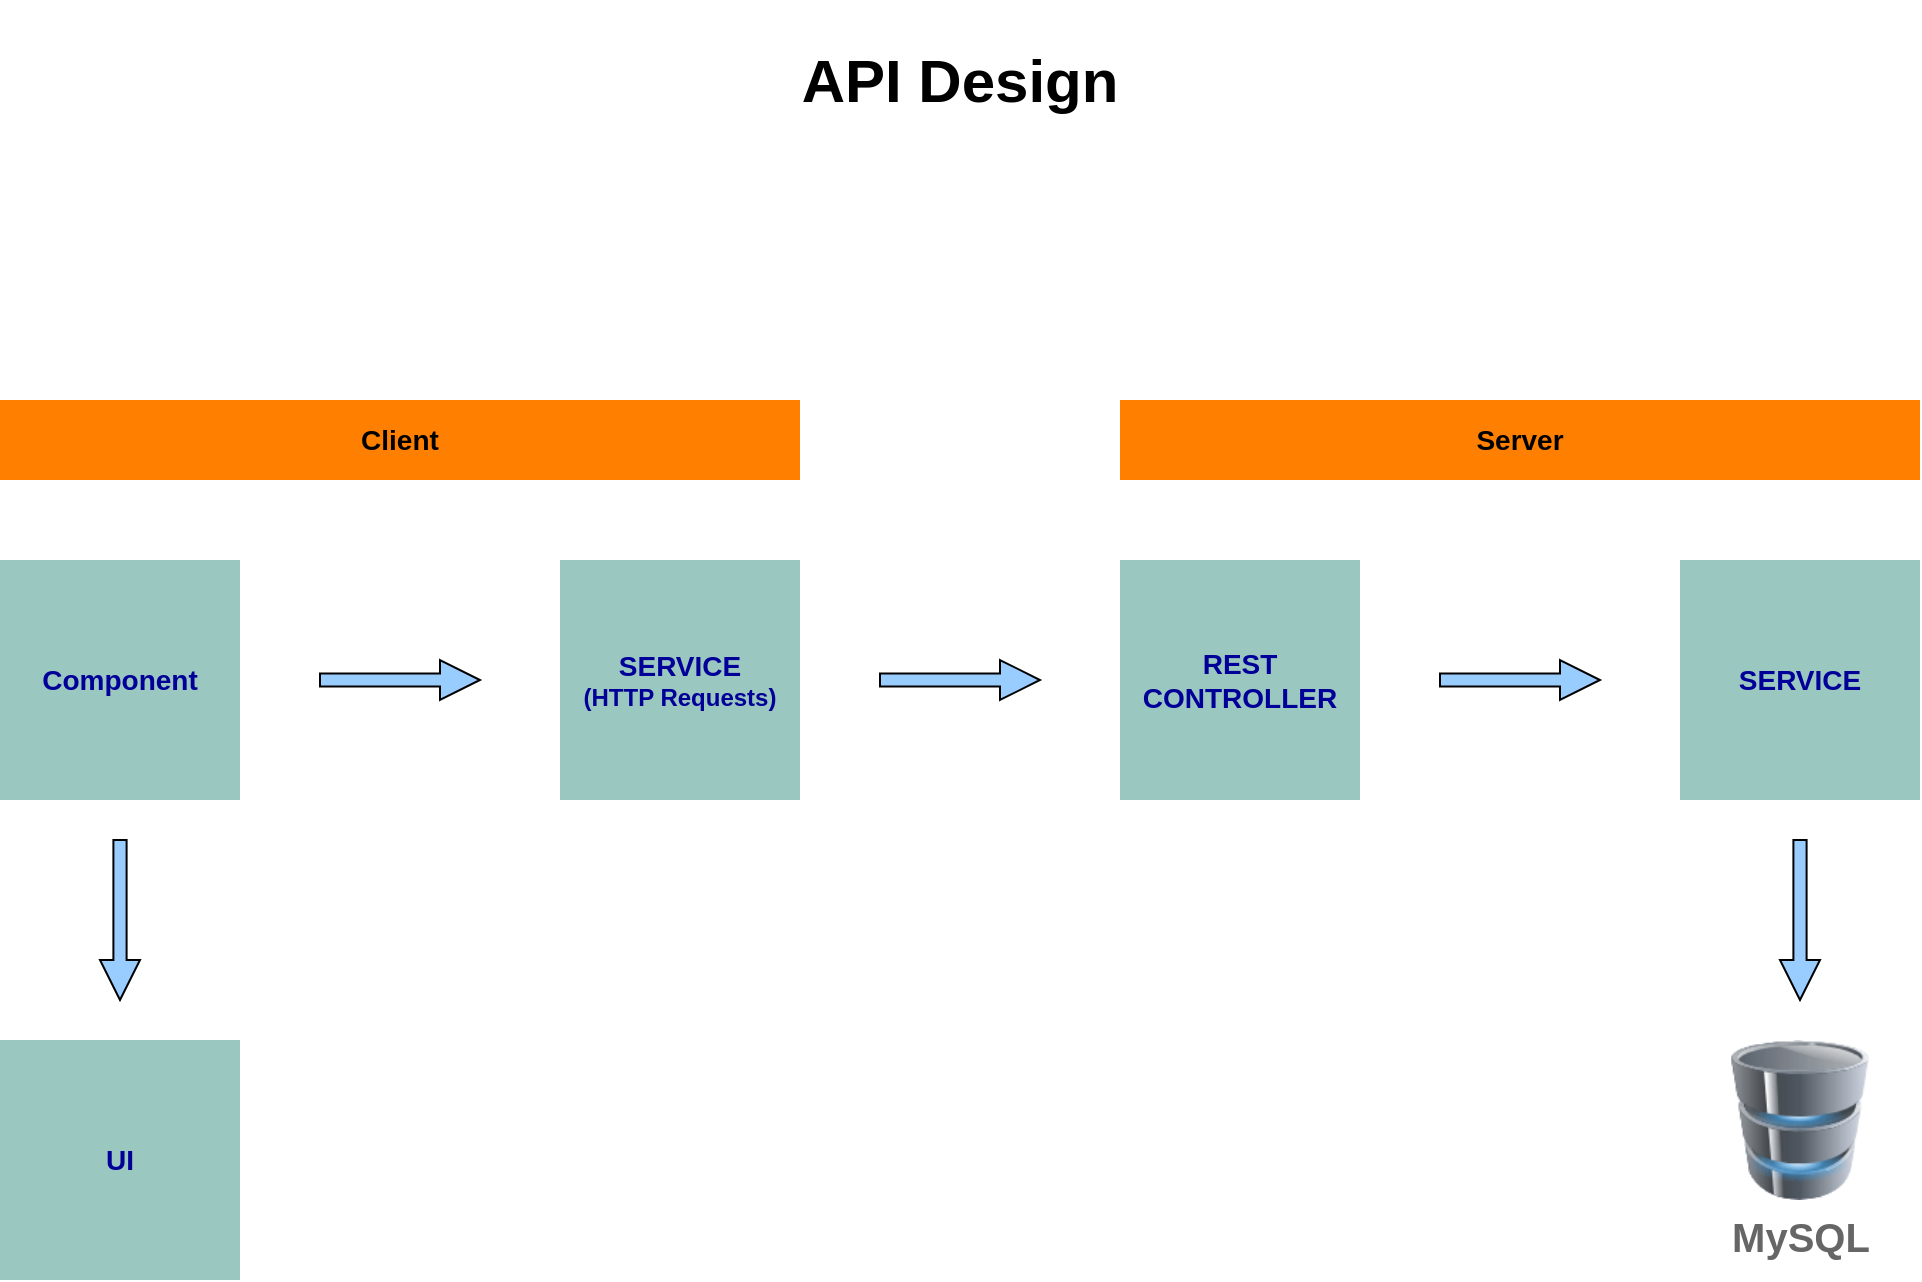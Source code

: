 <mxfile version="14.4.8" type="device"><diagram id="FFLxg7Rv73Ko3xgHmmBB" name="Page-1"><mxGraphModel dx="1527" dy="750" grid="1" gridSize="10" guides="1" tooltips="1" connect="1" arrows="1" fold="1" page="1" pageScale="1" pageWidth="850" pageHeight="1100" math="0" shadow="0"><root><mxCell id="0"/><mxCell id="1" parent="0"/><mxCell id="5sYz7axv-ZW7i-GWyORC-1" value="&lt;b&gt;&lt;font style=&quot;font-size: 14px&quot;&gt;Client&lt;/font&gt;&lt;/b&gt;" style="rounded=0;whiteSpace=wrap;html=1;fillColor=#FF8000;strokeColor=none;" vertex="1" parent="1"><mxGeometry x="80" y="200" width="400" height="40" as="geometry"/></mxCell><mxCell id="5sYz7axv-ZW7i-GWyORC-2" value="&lt;b&gt;&lt;font style=&quot;font-size: 14px&quot;&gt;Server&lt;/font&gt;&lt;/b&gt;" style="rounded=0;whiteSpace=wrap;html=1;fillColor=#FF8000;strokeColor=none;" vertex="1" parent="1"><mxGeometry x="640" y="200" width="400" height="40" as="geometry"/></mxCell><mxCell id="5sYz7axv-ZW7i-GWyORC-3" value="&lt;font color=&quot;#000099&quot; size=&quot;1&quot;&gt;&lt;b style=&quot;font-size: 14px&quot;&gt;Component&lt;/b&gt;&lt;/font&gt;" style="whiteSpace=wrap;html=1;aspect=fixed;fillColor=#9AC7BF;strokeColor=none;" vertex="1" parent="1"><mxGeometry x="80" y="280" width="120" height="120" as="geometry"/></mxCell><mxCell id="5sYz7axv-ZW7i-GWyORC-4" value="&lt;font color=&quot;#000099&quot; size=&quot;1&quot;&gt;&lt;b style=&quot;font-size: 14px&quot;&gt;REST&lt;br&gt;CONTROLLER&lt;/b&gt;&lt;/font&gt;" style="whiteSpace=wrap;html=1;aspect=fixed;fontColor=#ffffff;strokeColor=none;fillColor=#9AC7BF;" vertex="1" parent="1"><mxGeometry x="640" y="280" width="120" height="120" as="geometry"/></mxCell><mxCell id="5sYz7axv-ZW7i-GWyORC-5" value="&lt;font color=&quot;#000099&quot;&gt;&lt;b&gt;&lt;font style=&quot;font-size: 14px&quot;&gt;SERVICE&lt;/font&gt;&lt;br&gt;&lt;/b&gt;&lt;/font&gt;" style="whiteSpace=wrap;html=1;aspect=fixed;fontColor=#ffffff;strokeColor=none;fillColor=#9AC7BF;" vertex="1" parent="1"><mxGeometry x="920" y="280" width="120" height="120" as="geometry"/></mxCell><mxCell id="5sYz7axv-ZW7i-GWyORC-6" value="&lt;b&gt;&lt;font style=&quot;font-size: 20px&quot; color=&quot;#666666&quot;&gt;MySQL&lt;/font&gt;&lt;/b&gt;" style="image;html=1;image=img/lib/clip_art/computers/Database_128x128.png;fillColor=#66B2FF;" vertex="1" parent="1"><mxGeometry x="940" y="520" width="80" height="80" as="geometry"/></mxCell><mxCell id="5sYz7axv-ZW7i-GWyORC-10" value="" style="html=1;shadow=0;dashed=0;align=center;verticalAlign=middle;shape=mxgraph.arrows2.arrow;dy=0.67;dx=20;notch=0;fillColor=#99CCFF;" vertex="1" parent="1"><mxGeometry x="520" y="330" width="80" height="20" as="geometry"/></mxCell><mxCell id="5sYz7axv-ZW7i-GWyORC-11" value="&lt;font size=&quot;1&quot;&gt;&lt;b style=&quot;font-size: 30px&quot;&gt;API Design&lt;/b&gt;&lt;/font&gt;" style="text;html=1;strokeColor=none;fillColor=none;align=center;verticalAlign=middle;whiteSpace=wrap;rounded=0;" vertex="1" parent="1"><mxGeometry x="475" width="170" height="80" as="geometry"/></mxCell><mxCell id="5sYz7axv-ZW7i-GWyORC-12" value="" style="html=1;shadow=0;dashed=0;align=center;verticalAlign=middle;shape=mxgraph.arrows2.arrow;dy=0.67;dx=20;notch=0;fillColor=#99CCFF;" vertex="1" parent="1"><mxGeometry x="800" y="330" width="80" height="20" as="geometry"/></mxCell><mxCell id="5sYz7axv-ZW7i-GWyORC-13" value="" style="html=1;shadow=0;dashed=0;align=center;verticalAlign=middle;shape=mxgraph.arrows2.arrow;dy=0.67;dx=20;notch=0;fillColor=#99CCFF;direction=south;" vertex="1" parent="1"><mxGeometry x="970" y="420" width="20" height="80" as="geometry"/></mxCell><mxCell id="5sYz7axv-ZW7i-GWyORC-15" value="&lt;font color=&quot;#000099&quot; size=&quot;1&quot;&gt;&lt;b style=&quot;font-size: 12px&quot;&gt;&lt;span style=&quot;font-size: 14px&quot;&gt;SERVICE&lt;/span&gt;&lt;br&gt;(HTTP Requests)&lt;/b&gt;&lt;/font&gt;" style="whiteSpace=wrap;html=1;aspect=fixed;fillColor=#9AC7BF;strokeColor=none;" vertex="1" parent="1"><mxGeometry x="360" y="280" width="120" height="120" as="geometry"/></mxCell><mxCell id="5sYz7axv-ZW7i-GWyORC-16" value="" style="html=1;shadow=0;dashed=0;align=center;verticalAlign=middle;shape=mxgraph.arrows2.arrow;dy=0.67;dx=20;notch=0;fillColor=#99CCFF;" vertex="1" parent="1"><mxGeometry x="240" y="330" width="80" height="20" as="geometry"/></mxCell><mxCell id="5sYz7axv-ZW7i-GWyORC-17" value="&lt;font color=&quot;#000099&quot; size=&quot;1&quot;&gt;&lt;b style=&quot;font-size: 14px&quot;&gt;UI&lt;/b&gt;&lt;/font&gt;" style="whiteSpace=wrap;html=1;aspect=fixed;fillColor=#9AC7BF;strokeColor=none;" vertex="1" parent="1"><mxGeometry x="80" y="520" width="120" height="120" as="geometry"/></mxCell><mxCell id="5sYz7axv-ZW7i-GWyORC-18" value="" style="html=1;shadow=0;dashed=0;align=center;verticalAlign=middle;shape=mxgraph.arrows2.arrow;dy=0.67;dx=20;notch=0;fillColor=#99CCFF;direction=south;" vertex="1" parent="1"><mxGeometry x="130" y="420" width="20" height="80" as="geometry"/></mxCell><mxCell id="5sYz7axv-ZW7i-GWyORC-19" value="" style="shape=image;html=1;verticalAlign=top;verticalLabelPosition=bottom;labelBackgroundColor=#ffffff;imageAspect=0;aspect=fixed;image=https://cdn4.iconfinder.com/data/icons/logos-and-brands/512/21_Angular_logo_logos-128.png;fillColor=#9AC7BF;" vertex="1" parent="1"><mxGeometry x="216" y="40" width="128" height="128" as="geometry"/></mxCell><mxCell id="5sYz7axv-ZW7i-GWyORC-20" value="" style="shape=image;verticalLabelPosition=bottom;labelBackgroundColor=#ffffff;verticalAlign=top;aspect=fixed;imageAspect=0;image=https://dzone.com/storage/temp/12434118-spring-boot-logo.png;" vertex="1" parent="1"><mxGeometry x="780" y="50.12" width="120" height="107.77" as="geometry"/></mxCell></root></mxGraphModel></diagram></mxfile>